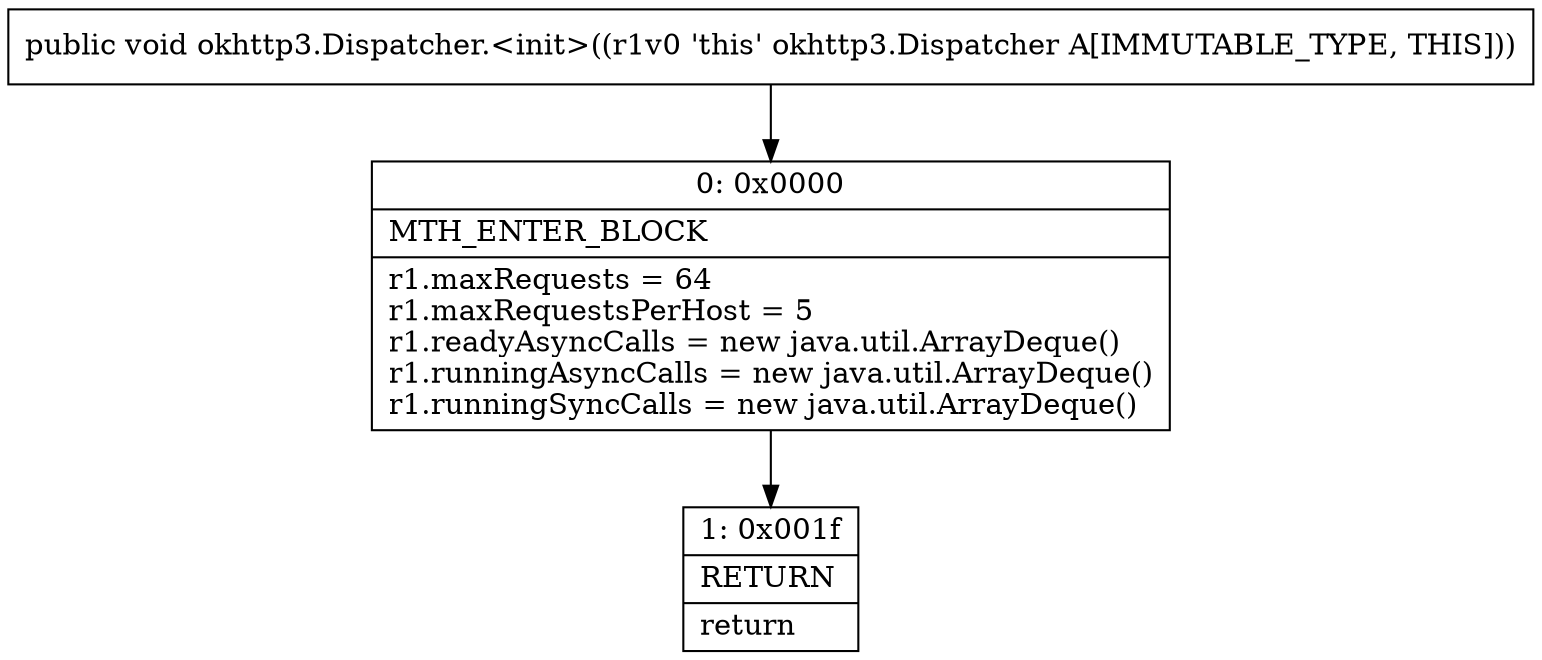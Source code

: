 digraph "CFG forokhttp3.Dispatcher.\<init\>()V" {
Node_0 [shape=record,label="{0\:\ 0x0000|MTH_ENTER_BLOCK\l|r1.maxRequests = 64\lr1.maxRequestsPerHost = 5\lr1.readyAsyncCalls = new java.util.ArrayDeque()\lr1.runningAsyncCalls = new java.util.ArrayDeque()\lr1.runningSyncCalls = new java.util.ArrayDeque()\l}"];
Node_1 [shape=record,label="{1\:\ 0x001f|RETURN\l|return\l}"];
MethodNode[shape=record,label="{public void okhttp3.Dispatcher.\<init\>((r1v0 'this' okhttp3.Dispatcher A[IMMUTABLE_TYPE, THIS])) }"];
MethodNode -> Node_0;
Node_0 -> Node_1;
}

